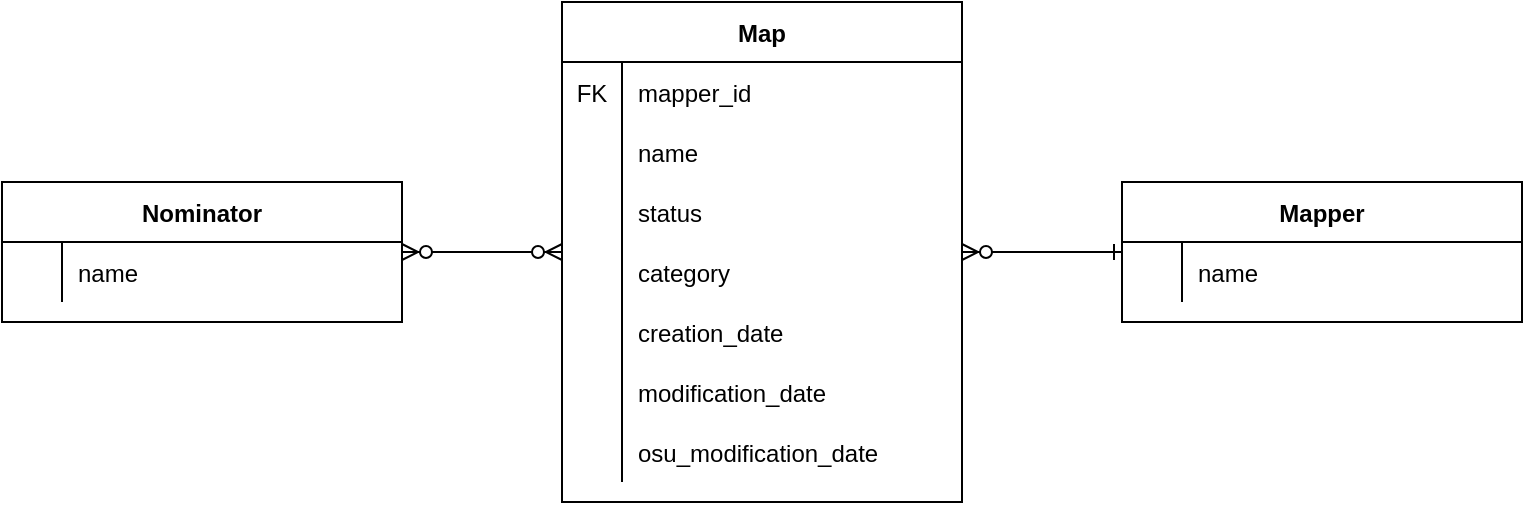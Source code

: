<mxfile version="14.6.13" type="device"><diagram id="R2lEEEUBdFMjLlhIrx00" name="Page-1"><mxGraphModel dx="981" dy="567" grid="1" gridSize="10" guides="1" tooltips="1" connect="1" arrows="1" fold="1" page="1" pageScale="1" pageWidth="850" pageHeight="1100" math="0" shadow="0" extFonts="Permanent Marker^https://fonts.googleapis.com/css?family=Permanent+Marker"><root><mxCell id="0"/><mxCell id="1" parent="0"/><mxCell id="UP0z-pq8Uf1vi6kAMCyX-36" style="edgeStyle=none;rounded=0;orthogonalLoop=1;jettySize=auto;html=1;startArrow=ERone;startFill=0;endArrow=ERzeroToMany;endFill=1;" parent="1" source="C-vyLk0tnHw3VtMMgP7b-2" target="C-vyLk0tnHw3VtMMgP7b-13" edge="1"><mxGeometry relative="1" as="geometry"/></mxCell><mxCell id="C-vyLk0tnHw3VtMMgP7b-2" value="Mapper" style="shape=table;startSize=30;container=1;collapsible=1;childLayout=tableLayout;fixedRows=1;rowLines=0;fontStyle=1;align=center;resizeLast=1;" parent="1" vertex="1"><mxGeometry x="600" y="170" width="200" height="70" as="geometry"/></mxCell><mxCell id="C-vyLk0tnHw3VtMMgP7b-6" value="" style="shape=partialRectangle;collapsible=0;dropTarget=0;pointerEvents=0;fillColor=none;points=[[0,0.5],[1,0.5]];portConstraint=eastwest;top=0;left=0;right=0;bottom=0;" parent="C-vyLk0tnHw3VtMMgP7b-2" vertex="1"><mxGeometry y="30" width="200" height="30" as="geometry"/></mxCell><mxCell id="C-vyLk0tnHw3VtMMgP7b-7" value="" style="shape=partialRectangle;overflow=hidden;connectable=0;fillColor=none;top=0;left=0;bottom=0;right=0;" parent="C-vyLk0tnHw3VtMMgP7b-6" vertex="1"><mxGeometry width="30" height="30" as="geometry"/></mxCell><mxCell id="C-vyLk0tnHw3VtMMgP7b-8" value="name" style="shape=partialRectangle;overflow=hidden;connectable=0;fillColor=none;top=0;left=0;bottom=0;right=0;align=left;spacingLeft=6;" parent="C-vyLk0tnHw3VtMMgP7b-6" vertex="1"><mxGeometry x="30" width="170" height="30" as="geometry"/></mxCell><mxCell id="C-vyLk0tnHw3VtMMgP7b-13" value="Map" style="shape=table;startSize=30;container=1;collapsible=1;childLayout=tableLayout;fixedRows=1;rowLines=0;fontStyle=1;align=center;resizeLast=1;" parent="1" vertex="1"><mxGeometry x="320" y="80" width="200" height="250" as="geometry"/></mxCell><mxCell id="C-vyLk0tnHw3VtMMgP7b-17" value="" style="shape=partialRectangle;collapsible=0;dropTarget=0;pointerEvents=0;fillColor=none;points=[[0,0.5],[1,0.5]];portConstraint=eastwest;top=0;left=0;right=0;bottom=0;" parent="C-vyLk0tnHw3VtMMgP7b-13" vertex="1"><mxGeometry y="30" width="200" height="30" as="geometry"/></mxCell><mxCell id="C-vyLk0tnHw3VtMMgP7b-18" value="FK" style="shape=partialRectangle;overflow=hidden;connectable=0;fillColor=none;top=0;left=0;bottom=0;right=0;" parent="C-vyLk0tnHw3VtMMgP7b-17" vertex="1"><mxGeometry width="30" height="30" as="geometry"/></mxCell><mxCell id="C-vyLk0tnHw3VtMMgP7b-19" value="mapper_id" style="shape=partialRectangle;overflow=hidden;connectable=0;fillColor=none;top=0;left=0;bottom=0;right=0;align=left;spacingLeft=6;" parent="C-vyLk0tnHw3VtMMgP7b-17" vertex="1"><mxGeometry x="30" width="170" height="30" as="geometry"/></mxCell><mxCell id="UP0z-pq8Uf1vi6kAMCyX-15" style="shape=partialRectangle;collapsible=0;dropTarget=0;pointerEvents=0;fillColor=none;points=[[0,0.5],[1,0.5]];portConstraint=eastwest;top=0;left=0;right=0;bottom=0;" parent="C-vyLk0tnHw3VtMMgP7b-13" vertex="1"><mxGeometry y="60" width="200" height="30" as="geometry"/></mxCell><mxCell id="UP0z-pq8Uf1vi6kAMCyX-16" value="" style="shape=partialRectangle;overflow=hidden;connectable=0;fillColor=none;top=0;left=0;bottom=0;right=0;" parent="UP0z-pq8Uf1vi6kAMCyX-15" vertex="1"><mxGeometry width="30" height="30" as="geometry"/></mxCell><mxCell id="UP0z-pq8Uf1vi6kAMCyX-17" value="name" style="shape=partialRectangle;overflow=hidden;connectable=0;fillColor=none;top=0;left=0;bottom=0;right=0;align=left;spacingLeft=6;" parent="UP0z-pq8Uf1vi6kAMCyX-15" vertex="1"><mxGeometry x="30" width="170" height="30" as="geometry"/></mxCell><mxCell id="UP0z-pq8Uf1vi6kAMCyX-28" style="shape=partialRectangle;collapsible=0;dropTarget=0;pointerEvents=0;fillColor=none;points=[[0,0.5],[1,0.5]];portConstraint=eastwest;top=0;left=0;right=0;bottom=0;" parent="C-vyLk0tnHw3VtMMgP7b-13" vertex="1"><mxGeometry y="90" width="200" height="30" as="geometry"/></mxCell><mxCell id="UP0z-pq8Uf1vi6kAMCyX-29" style="shape=partialRectangle;overflow=hidden;connectable=0;fillColor=none;top=0;left=0;bottom=0;right=0;" parent="UP0z-pq8Uf1vi6kAMCyX-28" vertex="1"><mxGeometry width="30" height="30" as="geometry"/></mxCell><mxCell id="UP0z-pq8Uf1vi6kAMCyX-30" value="status" style="shape=partialRectangle;overflow=hidden;connectable=0;fillColor=none;top=0;left=0;bottom=0;right=0;align=left;spacingLeft=6;" parent="UP0z-pq8Uf1vi6kAMCyX-28" vertex="1"><mxGeometry x="30" width="170" height="30" as="geometry"/></mxCell><mxCell id="UP0z-pq8Uf1vi6kAMCyX-31" style="shape=partialRectangle;collapsible=0;dropTarget=0;pointerEvents=0;fillColor=none;points=[[0,0.5],[1,0.5]];portConstraint=eastwest;top=0;left=0;right=0;bottom=0;" parent="C-vyLk0tnHw3VtMMgP7b-13" vertex="1"><mxGeometry y="120" width="200" height="30" as="geometry"/></mxCell><mxCell id="UP0z-pq8Uf1vi6kAMCyX-32" style="shape=partialRectangle;overflow=hidden;connectable=0;fillColor=none;top=0;left=0;bottom=0;right=0;" parent="UP0z-pq8Uf1vi6kAMCyX-31" vertex="1"><mxGeometry width="30" height="30" as="geometry"/></mxCell><mxCell id="UP0z-pq8Uf1vi6kAMCyX-33" value="category" style="shape=partialRectangle;overflow=hidden;connectable=0;fillColor=none;top=0;left=0;bottom=0;right=0;align=left;spacingLeft=6;" parent="UP0z-pq8Uf1vi6kAMCyX-31" vertex="1"><mxGeometry x="30" width="170" height="30" as="geometry"/></mxCell><mxCell id="Jrv84B24_zAe6i2tIuET-1" style="shape=partialRectangle;collapsible=0;dropTarget=0;pointerEvents=0;fillColor=none;points=[[0,0.5],[1,0.5]];portConstraint=eastwest;top=0;left=0;right=0;bottom=0;" parent="C-vyLk0tnHw3VtMMgP7b-13" vertex="1"><mxGeometry y="150" width="200" height="30" as="geometry"/></mxCell><mxCell id="Jrv84B24_zAe6i2tIuET-2" style="shape=partialRectangle;overflow=hidden;connectable=0;fillColor=none;top=0;left=0;bottom=0;right=0;" parent="Jrv84B24_zAe6i2tIuET-1" vertex="1"><mxGeometry width="30" height="30" as="geometry"/></mxCell><mxCell id="Jrv84B24_zAe6i2tIuET-3" value="creation_date" style="shape=partialRectangle;overflow=hidden;connectable=0;fillColor=none;top=0;left=0;bottom=0;right=0;align=left;spacingLeft=6;" parent="Jrv84B24_zAe6i2tIuET-1" vertex="1"><mxGeometry x="30" width="170" height="30" as="geometry"/></mxCell><mxCell id="Jrv84B24_zAe6i2tIuET-4" style="shape=partialRectangle;collapsible=0;dropTarget=0;pointerEvents=0;fillColor=none;points=[[0,0.5],[1,0.5]];portConstraint=eastwest;top=0;left=0;right=0;bottom=0;" parent="C-vyLk0tnHw3VtMMgP7b-13" vertex="1"><mxGeometry y="180" width="200" height="30" as="geometry"/></mxCell><mxCell id="Jrv84B24_zAe6i2tIuET-5" style="shape=partialRectangle;overflow=hidden;connectable=0;fillColor=none;top=0;left=0;bottom=0;right=0;" parent="Jrv84B24_zAe6i2tIuET-4" vertex="1"><mxGeometry width="30" height="30" as="geometry"/></mxCell><mxCell id="Jrv84B24_zAe6i2tIuET-6" value="modification_date" style="shape=partialRectangle;overflow=hidden;connectable=0;fillColor=none;top=0;left=0;bottom=0;right=0;align=left;spacingLeft=6;" parent="Jrv84B24_zAe6i2tIuET-4" vertex="1"><mxGeometry x="30" width="170" height="30" as="geometry"/></mxCell><mxCell id="Jrv84B24_zAe6i2tIuET-7" style="shape=partialRectangle;collapsible=0;dropTarget=0;pointerEvents=0;fillColor=none;points=[[0,0.5],[1,0.5]];portConstraint=eastwest;top=0;left=0;right=0;bottom=0;" parent="C-vyLk0tnHw3VtMMgP7b-13" vertex="1"><mxGeometry y="210" width="200" height="30" as="geometry"/></mxCell><mxCell id="Jrv84B24_zAe6i2tIuET-8" style="shape=partialRectangle;overflow=hidden;connectable=0;fillColor=none;top=0;left=0;bottom=0;right=0;" parent="Jrv84B24_zAe6i2tIuET-7" vertex="1"><mxGeometry width="30" height="30" as="geometry"/></mxCell><mxCell id="Jrv84B24_zAe6i2tIuET-9" value="osu_modification_date" style="shape=partialRectangle;overflow=hidden;connectable=0;fillColor=none;top=0;left=0;bottom=0;right=0;align=left;spacingLeft=6;" parent="Jrv84B24_zAe6i2tIuET-7" vertex="1"><mxGeometry x="30" width="170" height="30" as="geometry"/></mxCell><mxCell id="UP0z-pq8Uf1vi6kAMCyX-34" style="rounded=0;orthogonalLoop=1;jettySize=auto;html=1;startArrow=ERzeroToMany;startFill=1;endArrow=ERzeroToMany;endFill=1;" parent="1" source="UP0z-pq8Uf1vi6kAMCyX-1" target="C-vyLk0tnHw3VtMMgP7b-13" edge="1"><mxGeometry relative="1" as="geometry"><mxPoint x="80" y="205" as="targetPoint"/></mxGeometry></mxCell><mxCell id="UP0z-pq8Uf1vi6kAMCyX-1" value="Nominator" style="shape=table;startSize=30;container=1;collapsible=1;childLayout=tableLayout;fixedRows=1;rowLines=0;fontStyle=1;align=center;resizeLast=1;" parent="1" vertex="1"><mxGeometry x="40" y="170" width="200" height="70" as="geometry"/></mxCell><mxCell id="UP0z-pq8Uf1vi6kAMCyX-5" value="" style="shape=partialRectangle;collapsible=0;dropTarget=0;pointerEvents=0;fillColor=none;points=[[0,0.5],[1,0.5]];portConstraint=eastwest;top=0;left=0;right=0;bottom=0;" parent="UP0z-pq8Uf1vi6kAMCyX-1" vertex="1"><mxGeometry y="30" width="200" height="30" as="geometry"/></mxCell><mxCell id="UP0z-pq8Uf1vi6kAMCyX-6" value="" style="shape=partialRectangle;overflow=hidden;connectable=0;fillColor=none;top=0;left=0;bottom=0;right=0;" parent="UP0z-pq8Uf1vi6kAMCyX-5" vertex="1"><mxGeometry width="30" height="30" as="geometry"/></mxCell><mxCell id="UP0z-pq8Uf1vi6kAMCyX-7" value="name" style="shape=partialRectangle;overflow=hidden;connectable=0;fillColor=none;top=0;left=0;bottom=0;right=0;align=left;spacingLeft=6;" parent="UP0z-pq8Uf1vi6kAMCyX-5" vertex="1"><mxGeometry x="30" width="170" height="30" as="geometry"/></mxCell></root></mxGraphModel></diagram></mxfile>